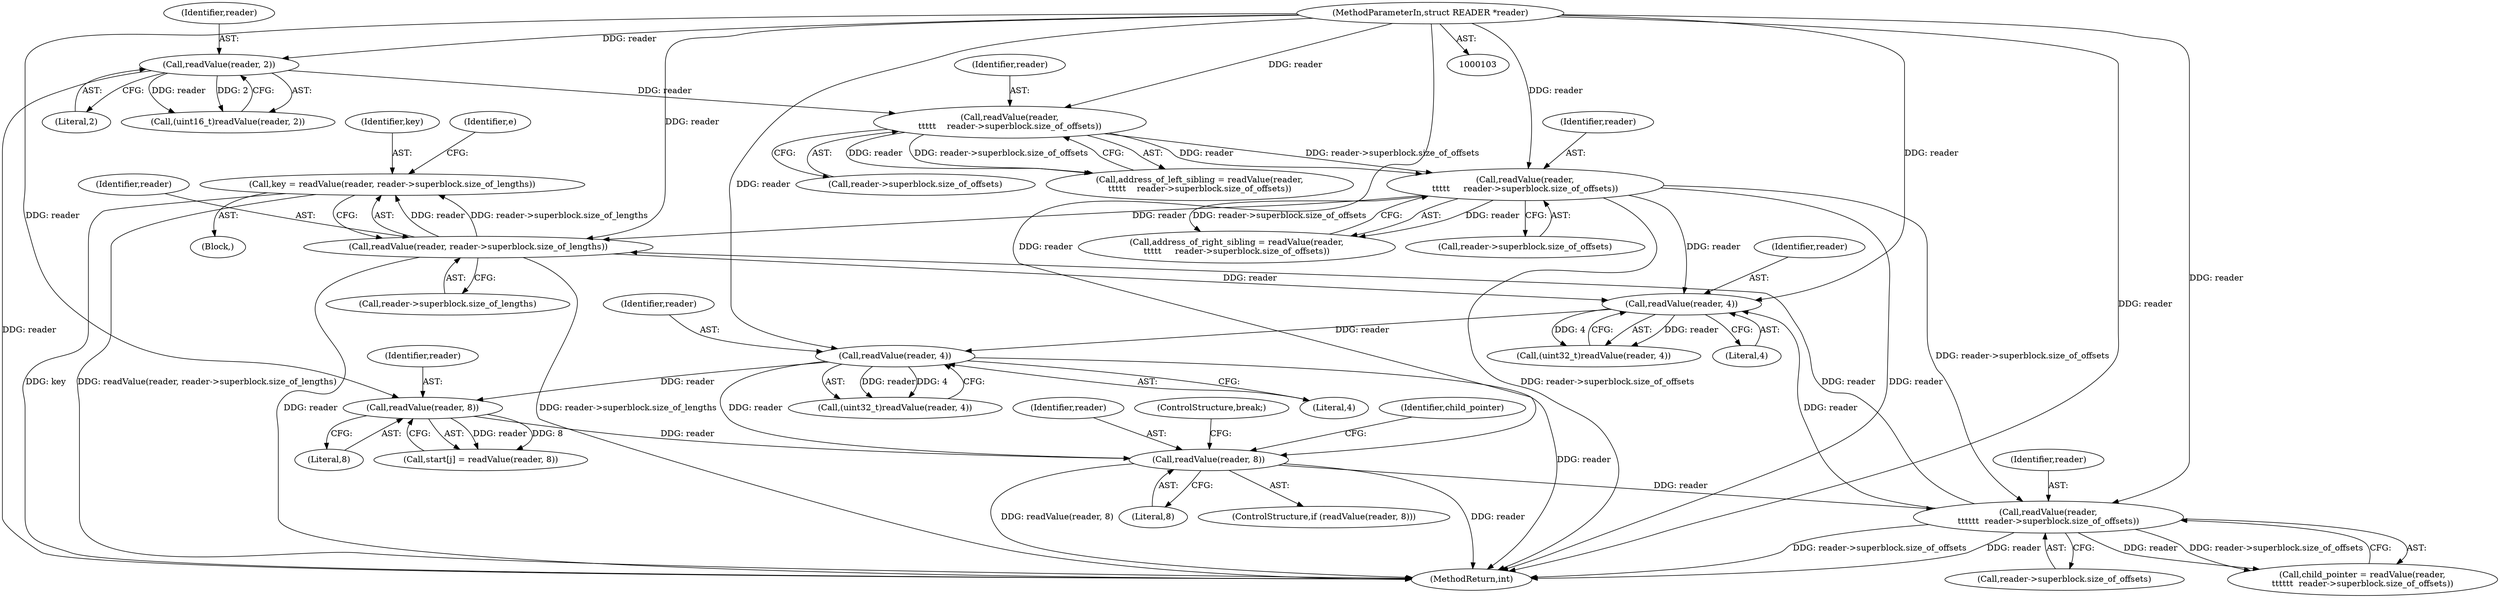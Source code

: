 digraph "0_libmysofa_d39a171e9c6a1c44dbdf43f9db6c3fbd887e38c1@API" {
"1000355" [label="(Call,key = readValue(reader, reader->superblock.size_of_lengths))"];
"1000357" [label="(Call,readValue(reader, reader->superblock.size_of_lengths))"];
"1000424" [label="(Call,readValue(reader,\n\t\t\t\t\t\t  reader->superblock.size_of_offsets))"];
"1000417" [label="(Call,readValue(reader, 8))"];
"1000407" [label="(Call,readValue(reader, 8))"];
"1000377" [label="(Call,readValue(reader, 4))"];
"1000370" [label="(Call,readValue(reader, 4))"];
"1000231" [label="(Call,readValue(reader,\n\t\t\t\t\t     reader->superblock.size_of_offsets))"];
"1000222" [label="(Call,readValue(reader,\n\t\t\t\t\t    reader->superblock.size_of_offsets))"];
"1000211" [label="(Call,readValue(reader, 2))"];
"1000104" [label="(MethodParameterIn,struct READER *reader)"];
"1000348" [label="(Identifier,e)"];
"1000370" [label="(Call,readValue(reader, 4))"];
"1000355" [label="(Call,key = readValue(reader, reader->superblock.size_of_lengths))"];
"1000224" [label="(Call,reader->superblock.size_of_offsets)"];
"1000220" [label="(Call,address_of_left_sibling = readValue(reader,\n\t\t\t\t\t    reader->superblock.size_of_offsets))"];
"1000232" [label="(Identifier,reader)"];
"1000422" [label="(Call,child_pointer = readValue(reader,\n\t\t\t\t\t\t  reader->superblock.size_of_offsets))"];
"1000424" [label="(Call,readValue(reader,\n\t\t\t\t\t\t  reader->superblock.size_of_offsets))"];
"1000223" [label="(Identifier,reader)"];
"1000371" [label="(Identifier,reader)"];
"1000212" [label="(Identifier,reader)"];
"1000372" [label="(Literal,4)"];
"1000416" [label="(ControlStructure,if (readValue(reader, 8)))"];
"1000222" [label="(Call,readValue(reader,\n\t\t\t\t\t    reader->superblock.size_of_offsets))"];
"1000104" [label="(MethodParameterIn,struct READER *reader)"];
"1000769" [label="(MethodReturn,int)"];
"1000213" [label="(Literal,2)"];
"1000359" [label="(Call,reader->superblock.size_of_lengths)"];
"1000418" [label="(Identifier,reader)"];
"1000354" [label="(Block,)"];
"1000409" [label="(Literal,8)"];
"1000419" [label="(Literal,8)"];
"1000211" [label="(Call,readValue(reader, 2))"];
"1000375" [label="(Call,(uint32_t)readValue(reader, 4))"];
"1000229" [label="(Call,address_of_right_sibling = readValue(reader,\n\t\t\t\t\t     reader->superblock.size_of_offsets))"];
"1000421" [label="(ControlStructure,break;)"];
"1000377" [label="(Call,readValue(reader, 4))"];
"1000423" [label="(Identifier,child_pointer)"];
"1000407" [label="(Call,readValue(reader, 8))"];
"1000233" [label="(Call,reader->superblock.size_of_offsets)"];
"1000426" [label="(Call,reader->superblock.size_of_offsets)"];
"1000358" [label="(Identifier,reader)"];
"1000368" [label="(Call,(uint32_t)readValue(reader, 4))"];
"1000408" [label="(Identifier,reader)"];
"1000231" [label="(Call,readValue(reader,\n\t\t\t\t\t     reader->superblock.size_of_offsets))"];
"1000357" [label="(Call,readValue(reader, reader->superblock.size_of_lengths))"];
"1000417" [label="(Call,readValue(reader, 8))"];
"1000209" [label="(Call,(uint16_t)readValue(reader, 2))"];
"1000356" [label="(Identifier,key)"];
"1000379" [label="(Literal,4)"];
"1000403" [label="(Call,start[j] = readValue(reader, 8))"];
"1000378" [label="(Identifier,reader)"];
"1000425" [label="(Identifier,reader)"];
"1000355" -> "1000354"  [label="AST: "];
"1000355" -> "1000357"  [label="CFG: "];
"1000356" -> "1000355"  [label="AST: "];
"1000357" -> "1000355"  [label="AST: "];
"1000348" -> "1000355"  [label="CFG: "];
"1000355" -> "1000769"  [label="DDG: key"];
"1000355" -> "1000769"  [label="DDG: readValue(reader, reader->superblock.size_of_lengths)"];
"1000357" -> "1000355"  [label="DDG: reader"];
"1000357" -> "1000355"  [label="DDG: reader->superblock.size_of_lengths"];
"1000357" -> "1000359"  [label="CFG: "];
"1000358" -> "1000357"  [label="AST: "];
"1000359" -> "1000357"  [label="AST: "];
"1000357" -> "1000769"  [label="DDG: reader"];
"1000357" -> "1000769"  [label="DDG: reader->superblock.size_of_lengths"];
"1000424" -> "1000357"  [label="DDG: reader"];
"1000231" -> "1000357"  [label="DDG: reader"];
"1000104" -> "1000357"  [label="DDG: reader"];
"1000357" -> "1000370"  [label="DDG: reader"];
"1000424" -> "1000422"  [label="AST: "];
"1000424" -> "1000426"  [label="CFG: "];
"1000425" -> "1000424"  [label="AST: "];
"1000426" -> "1000424"  [label="AST: "];
"1000422" -> "1000424"  [label="CFG: "];
"1000424" -> "1000769"  [label="DDG: reader->superblock.size_of_offsets"];
"1000424" -> "1000769"  [label="DDG: reader"];
"1000424" -> "1000370"  [label="DDG: reader"];
"1000424" -> "1000422"  [label="DDG: reader"];
"1000424" -> "1000422"  [label="DDG: reader->superblock.size_of_offsets"];
"1000417" -> "1000424"  [label="DDG: reader"];
"1000104" -> "1000424"  [label="DDG: reader"];
"1000231" -> "1000424"  [label="DDG: reader->superblock.size_of_offsets"];
"1000417" -> "1000416"  [label="AST: "];
"1000417" -> "1000419"  [label="CFG: "];
"1000418" -> "1000417"  [label="AST: "];
"1000419" -> "1000417"  [label="AST: "];
"1000421" -> "1000417"  [label="CFG: "];
"1000423" -> "1000417"  [label="CFG: "];
"1000417" -> "1000769"  [label="DDG: reader"];
"1000417" -> "1000769"  [label="DDG: readValue(reader, 8)"];
"1000407" -> "1000417"  [label="DDG: reader"];
"1000377" -> "1000417"  [label="DDG: reader"];
"1000104" -> "1000417"  [label="DDG: reader"];
"1000407" -> "1000403"  [label="AST: "];
"1000407" -> "1000409"  [label="CFG: "];
"1000408" -> "1000407"  [label="AST: "];
"1000409" -> "1000407"  [label="AST: "];
"1000403" -> "1000407"  [label="CFG: "];
"1000407" -> "1000403"  [label="DDG: reader"];
"1000407" -> "1000403"  [label="DDG: 8"];
"1000377" -> "1000407"  [label="DDG: reader"];
"1000104" -> "1000407"  [label="DDG: reader"];
"1000377" -> "1000375"  [label="AST: "];
"1000377" -> "1000379"  [label="CFG: "];
"1000378" -> "1000377"  [label="AST: "];
"1000379" -> "1000377"  [label="AST: "];
"1000375" -> "1000377"  [label="CFG: "];
"1000377" -> "1000769"  [label="DDG: reader"];
"1000377" -> "1000375"  [label="DDG: reader"];
"1000377" -> "1000375"  [label="DDG: 4"];
"1000370" -> "1000377"  [label="DDG: reader"];
"1000104" -> "1000377"  [label="DDG: reader"];
"1000370" -> "1000368"  [label="AST: "];
"1000370" -> "1000372"  [label="CFG: "];
"1000371" -> "1000370"  [label="AST: "];
"1000372" -> "1000370"  [label="AST: "];
"1000368" -> "1000370"  [label="CFG: "];
"1000370" -> "1000368"  [label="DDG: reader"];
"1000370" -> "1000368"  [label="DDG: 4"];
"1000231" -> "1000370"  [label="DDG: reader"];
"1000104" -> "1000370"  [label="DDG: reader"];
"1000231" -> "1000229"  [label="AST: "];
"1000231" -> "1000233"  [label="CFG: "];
"1000232" -> "1000231"  [label="AST: "];
"1000233" -> "1000231"  [label="AST: "];
"1000229" -> "1000231"  [label="CFG: "];
"1000231" -> "1000769"  [label="DDG: reader->superblock.size_of_offsets"];
"1000231" -> "1000769"  [label="DDG: reader"];
"1000231" -> "1000229"  [label="DDG: reader"];
"1000231" -> "1000229"  [label="DDG: reader->superblock.size_of_offsets"];
"1000222" -> "1000231"  [label="DDG: reader"];
"1000222" -> "1000231"  [label="DDG: reader->superblock.size_of_offsets"];
"1000104" -> "1000231"  [label="DDG: reader"];
"1000222" -> "1000220"  [label="AST: "];
"1000222" -> "1000224"  [label="CFG: "];
"1000223" -> "1000222"  [label="AST: "];
"1000224" -> "1000222"  [label="AST: "];
"1000220" -> "1000222"  [label="CFG: "];
"1000222" -> "1000220"  [label="DDG: reader"];
"1000222" -> "1000220"  [label="DDG: reader->superblock.size_of_offsets"];
"1000211" -> "1000222"  [label="DDG: reader"];
"1000104" -> "1000222"  [label="DDG: reader"];
"1000211" -> "1000209"  [label="AST: "];
"1000211" -> "1000213"  [label="CFG: "];
"1000212" -> "1000211"  [label="AST: "];
"1000213" -> "1000211"  [label="AST: "];
"1000209" -> "1000211"  [label="CFG: "];
"1000211" -> "1000769"  [label="DDG: reader"];
"1000211" -> "1000209"  [label="DDG: reader"];
"1000211" -> "1000209"  [label="DDG: 2"];
"1000104" -> "1000211"  [label="DDG: reader"];
"1000104" -> "1000103"  [label="AST: "];
"1000104" -> "1000769"  [label="DDG: reader"];
}
